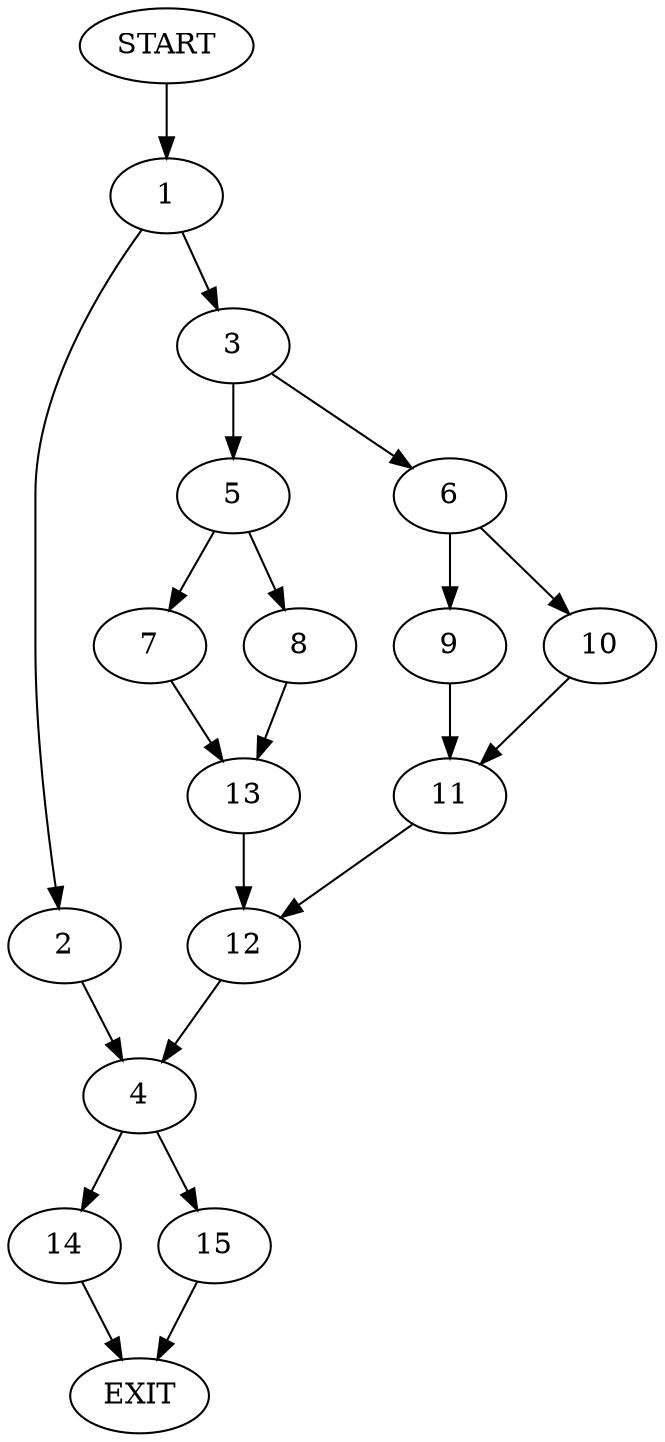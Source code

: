 digraph {
0 [label="START"]
16 [label="EXIT"]
0 -> 1
1 -> 2
1 -> 3
2 -> 4
3 -> 5
3 -> 6
5 -> 7
5 -> 8
6 -> 9
6 -> 10
9 -> 11
10 -> 11
11 -> 12
12 -> 4
7 -> 13
8 -> 13
13 -> 12
4 -> 14
4 -> 15
14 -> 16
15 -> 16
}
